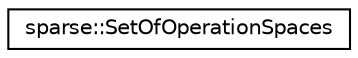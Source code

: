 digraph "Graphical Class Hierarchy"
{
 // LATEX_PDF_SIZE
  edge [fontname="Helvetica",fontsize="10",labelfontname="Helvetica",labelfontsize="10"];
  node [fontname="Helvetica",fontsize="10",shape=record];
  rankdir="LR";
  Node0 [label="sparse::SetOfOperationSpaces",height=0.2,width=0.4,color="black", fillcolor="white", style="filled",URL="$structsparse_1_1SetOfOperationSpaces.html",tooltip=" "];
}
